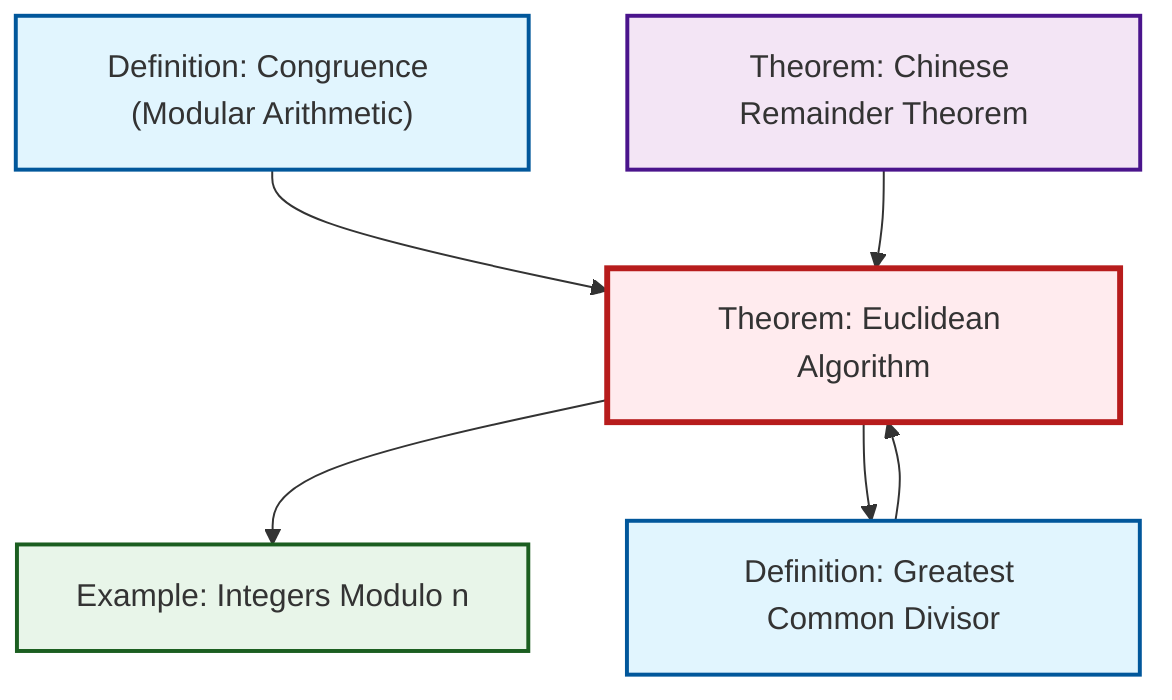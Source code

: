 graph TD
    classDef definition fill:#e1f5fe,stroke:#01579b,stroke-width:2px
    classDef theorem fill:#f3e5f5,stroke:#4a148c,stroke-width:2px
    classDef axiom fill:#fff3e0,stroke:#e65100,stroke-width:2px
    classDef example fill:#e8f5e9,stroke:#1b5e20,stroke-width:2px
    classDef current fill:#ffebee,stroke:#b71c1c,stroke-width:3px
    thm-euclidean-algorithm["Theorem: Euclidean Algorithm"]:::theorem
    thm-chinese-remainder["Theorem: Chinese Remainder Theorem"]:::theorem
    def-gcd["Definition: Greatest Common Divisor"]:::definition
    def-congruence["Definition: Congruence (Modular Arithmetic)"]:::definition
    ex-quotient-integers-mod-n["Example: Integers Modulo n"]:::example
    def-gcd --> thm-euclidean-algorithm
    thm-euclidean-algorithm --> ex-quotient-integers-mod-n
    def-congruence --> thm-euclidean-algorithm
    thm-chinese-remainder --> thm-euclidean-algorithm
    thm-euclidean-algorithm --> def-gcd
    class thm-euclidean-algorithm current
